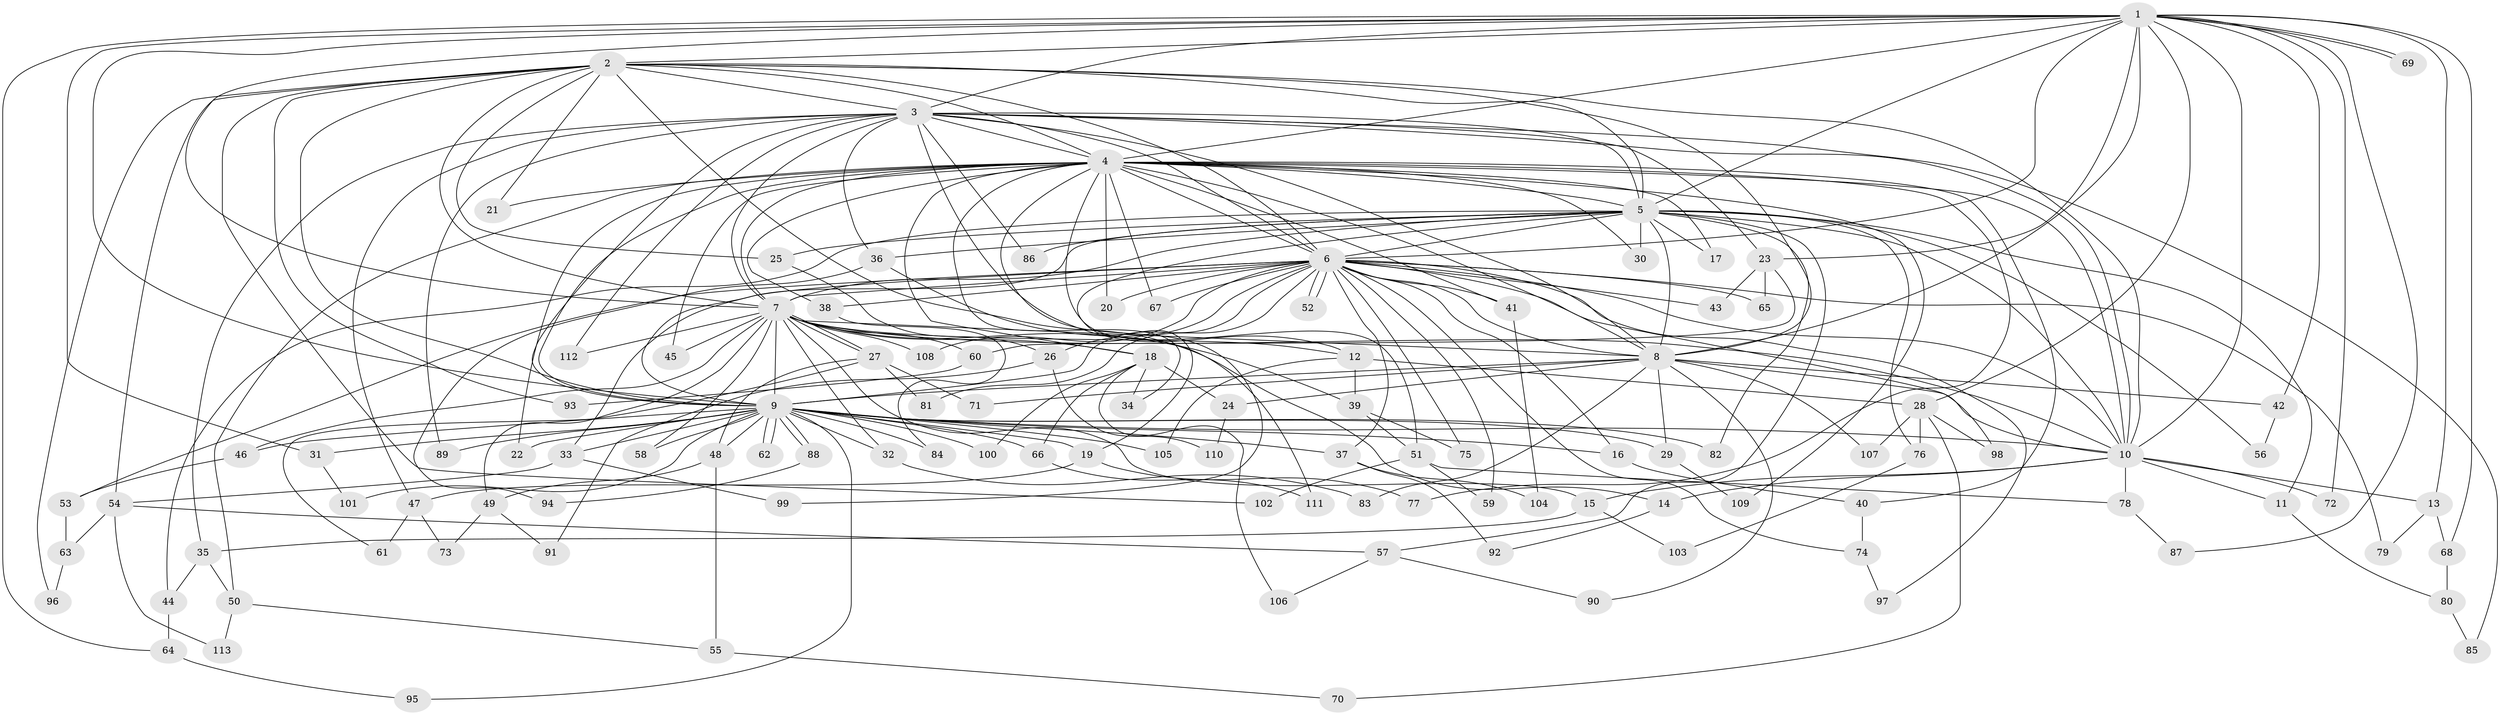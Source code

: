 // Generated by graph-tools (version 1.1) at 2025/25/03/09/25 03:25:39]
// undirected, 113 vertices, 251 edges
graph export_dot {
graph [start="1"]
  node [color=gray90,style=filled];
  1;
  2;
  3;
  4;
  5;
  6;
  7;
  8;
  9;
  10;
  11;
  12;
  13;
  14;
  15;
  16;
  17;
  18;
  19;
  20;
  21;
  22;
  23;
  24;
  25;
  26;
  27;
  28;
  29;
  30;
  31;
  32;
  33;
  34;
  35;
  36;
  37;
  38;
  39;
  40;
  41;
  42;
  43;
  44;
  45;
  46;
  47;
  48;
  49;
  50;
  51;
  52;
  53;
  54;
  55;
  56;
  57;
  58;
  59;
  60;
  61;
  62;
  63;
  64;
  65;
  66;
  67;
  68;
  69;
  70;
  71;
  72;
  73;
  74;
  75;
  76;
  77;
  78;
  79;
  80;
  81;
  82;
  83;
  84;
  85;
  86;
  87;
  88;
  89;
  90;
  91;
  92;
  93;
  94;
  95;
  96;
  97;
  98;
  99;
  100;
  101;
  102;
  103;
  104;
  105;
  106;
  107;
  108;
  109;
  110;
  111;
  112;
  113;
  1 -- 2;
  1 -- 3;
  1 -- 4;
  1 -- 5;
  1 -- 6;
  1 -- 7;
  1 -- 8;
  1 -- 9;
  1 -- 10;
  1 -- 13;
  1 -- 23;
  1 -- 28;
  1 -- 31;
  1 -- 42;
  1 -- 64;
  1 -- 68;
  1 -- 69;
  1 -- 69;
  1 -- 72;
  1 -- 87;
  2 -- 3;
  2 -- 4;
  2 -- 5;
  2 -- 6;
  2 -- 7;
  2 -- 8;
  2 -- 9;
  2 -- 10;
  2 -- 14;
  2 -- 21;
  2 -- 25;
  2 -- 54;
  2 -- 93;
  2 -- 96;
  2 -- 102;
  3 -- 4;
  3 -- 5;
  3 -- 6;
  3 -- 7;
  3 -- 8;
  3 -- 9;
  3 -- 10;
  3 -- 12;
  3 -- 23;
  3 -- 35;
  3 -- 36;
  3 -- 47;
  3 -- 85;
  3 -- 86;
  3 -- 89;
  3 -- 112;
  4 -- 5;
  4 -- 6;
  4 -- 7;
  4 -- 8;
  4 -- 9;
  4 -- 10;
  4 -- 17;
  4 -- 18;
  4 -- 20;
  4 -- 21;
  4 -- 22;
  4 -- 30;
  4 -- 34;
  4 -- 38;
  4 -- 40;
  4 -- 41;
  4 -- 45;
  4 -- 50;
  4 -- 51;
  4 -- 67;
  4 -- 77;
  4 -- 99;
  4 -- 109;
  5 -- 6;
  5 -- 7;
  5 -- 8;
  5 -- 9;
  5 -- 10;
  5 -- 11;
  5 -- 17;
  5 -- 19;
  5 -- 25;
  5 -- 30;
  5 -- 36;
  5 -- 44;
  5 -- 56;
  5 -- 57;
  5 -- 76;
  5 -- 82;
  5 -- 86;
  6 -- 7;
  6 -- 8;
  6 -- 9;
  6 -- 10;
  6 -- 16;
  6 -- 20;
  6 -- 26;
  6 -- 33;
  6 -- 37;
  6 -- 38;
  6 -- 41;
  6 -- 43;
  6 -- 52;
  6 -- 52;
  6 -- 53;
  6 -- 59;
  6 -- 65;
  6 -- 67;
  6 -- 74;
  6 -- 75;
  6 -- 79;
  6 -- 81;
  6 -- 97;
  6 -- 98;
  6 -- 108;
  7 -- 8;
  7 -- 9;
  7 -- 10;
  7 -- 12;
  7 -- 15;
  7 -- 18;
  7 -- 27;
  7 -- 27;
  7 -- 32;
  7 -- 39;
  7 -- 45;
  7 -- 46;
  7 -- 49;
  7 -- 58;
  7 -- 60;
  7 -- 108;
  7 -- 112;
  8 -- 9;
  8 -- 10;
  8 -- 24;
  8 -- 29;
  8 -- 42;
  8 -- 71;
  8 -- 83;
  8 -- 90;
  8 -- 107;
  9 -- 10;
  9 -- 16;
  9 -- 19;
  9 -- 22;
  9 -- 29;
  9 -- 31;
  9 -- 32;
  9 -- 33;
  9 -- 37;
  9 -- 46;
  9 -- 48;
  9 -- 58;
  9 -- 62;
  9 -- 62;
  9 -- 66;
  9 -- 82;
  9 -- 84;
  9 -- 88;
  9 -- 88;
  9 -- 89;
  9 -- 95;
  9 -- 100;
  9 -- 101;
  9 -- 105;
  10 -- 11;
  10 -- 13;
  10 -- 14;
  10 -- 15;
  10 -- 72;
  10 -- 78;
  11 -- 80;
  12 -- 28;
  12 -- 39;
  12 -- 105;
  13 -- 68;
  13 -- 79;
  14 -- 92;
  15 -- 35;
  15 -- 103;
  16 -- 40;
  18 -- 24;
  18 -- 34;
  18 -- 66;
  18 -- 100;
  18 -- 106;
  19 -- 47;
  19 -- 77;
  23 -- 43;
  23 -- 60;
  23 -- 65;
  24 -- 110;
  25 -- 26;
  26 -- 91;
  26 -- 110;
  27 -- 48;
  27 -- 61;
  27 -- 71;
  27 -- 81;
  28 -- 70;
  28 -- 76;
  28 -- 98;
  28 -- 107;
  29 -- 109;
  31 -- 101;
  32 -- 83;
  33 -- 54;
  33 -- 99;
  35 -- 44;
  35 -- 50;
  36 -- 94;
  36 -- 111;
  37 -- 92;
  37 -- 104;
  38 -- 84;
  39 -- 51;
  39 -- 75;
  40 -- 74;
  41 -- 104;
  42 -- 56;
  44 -- 64;
  46 -- 53;
  47 -- 61;
  47 -- 73;
  48 -- 49;
  48 -- 55;
  49 -- 73;
  49 -- 91;
  50 -- 55;
  50 -- 113;
  51 -- 59;
  51 -- 78;
  51 -- 102;
  53 -- 63;
  54 -- 57;
  54 -- 63;
  54 -- 113;
  55 -- 70;
  57 -- 90;
  57 -- 106;
  60 -- 93;
  63 -- 96;
  64 -- 95;
  66 -- 111;
  68 -- 80;
  74 -- 97;
  76 -- 103;
  78 -- 87;
  80 -- 85;
  88 -- 94;
}
